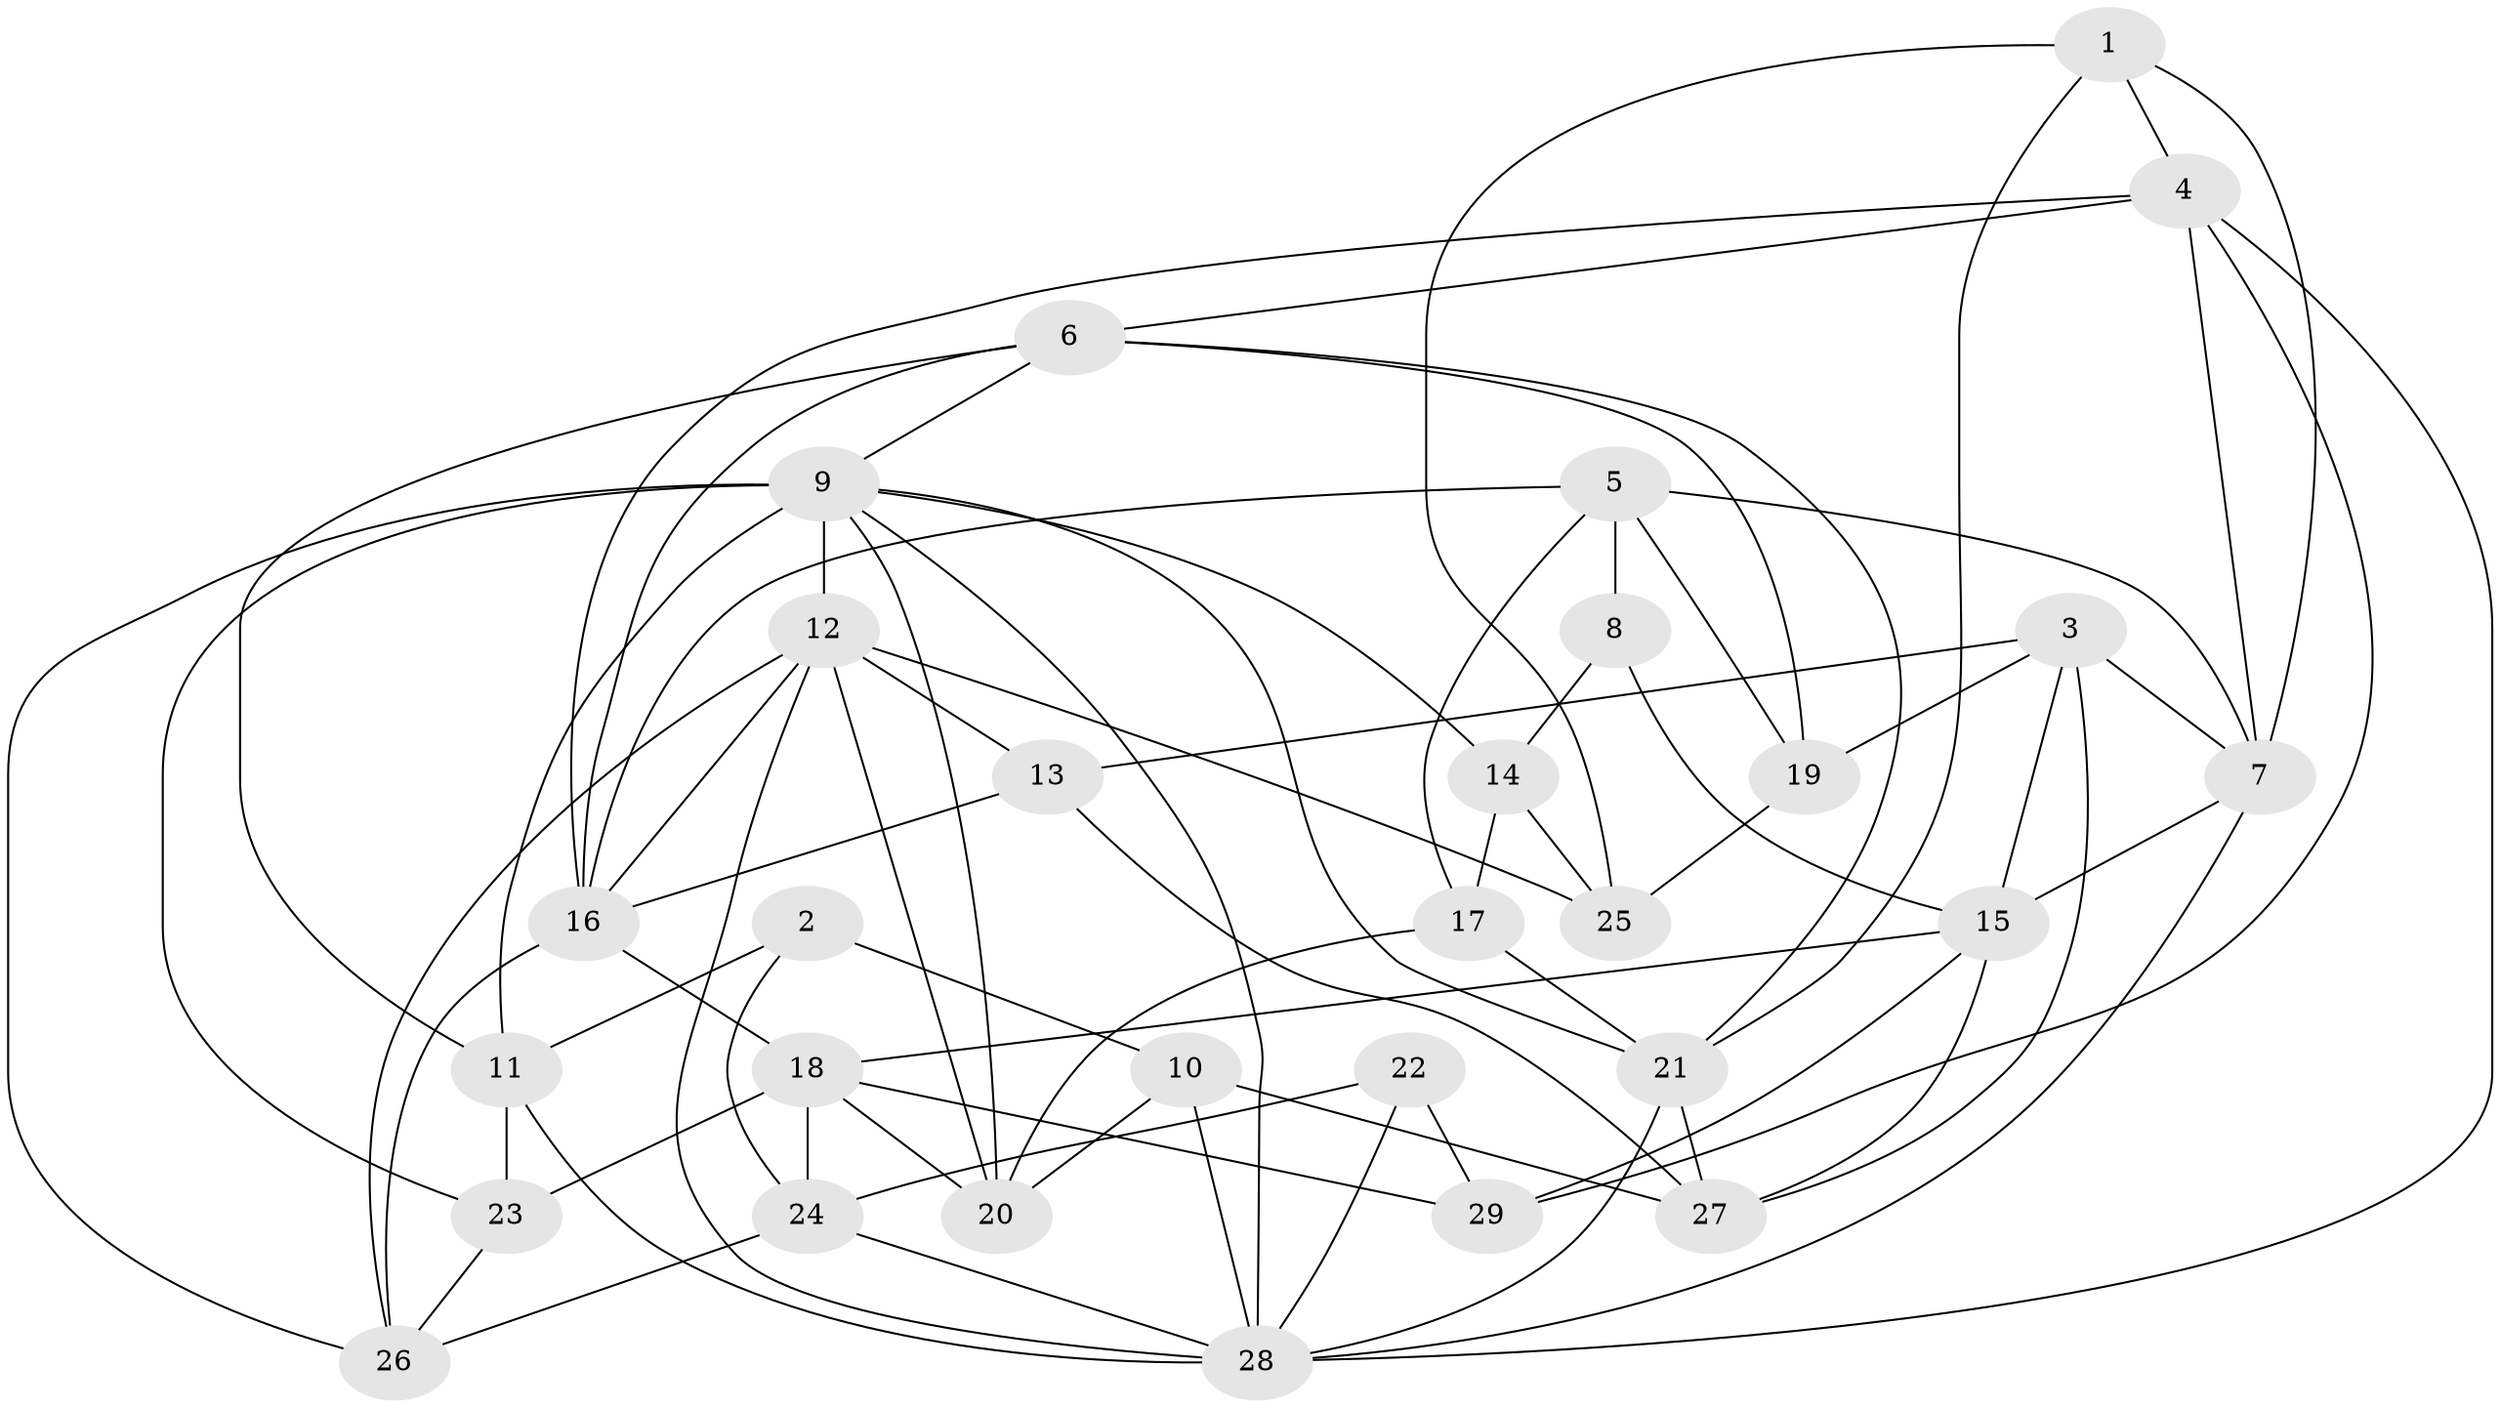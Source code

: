 // original degree distribution, {6: 0.1206896551724138, 5: 0.1724137931034483, 4: 0.2413793103448276, 3: 0.3275862068965517, 7: 0.017241379310344827, 2: 0.10344827586206896, 8: 0.017241379310344827}
// Generated by graph-tools (version 1.1) at 2025/02/03/09/25 03:02:11]
// undirected, 29 vertices, 74 edges
graph export_dot {
graph [start="1"]
  node [color=gray90,style=filled];
  1;
  2;
  3;
  4;
  5;
  6;
  7;
  8;
  9;
  10;
  11;
  12;
  13;
  14;
  15;
  16;
  17;
  18;
  19;
  20;
  21;
  22;
  23;
  24;
  25;
  26;
  27;
  28;
  29;
  1 -- 4 [weight=1.0];
  1 -- 7 [weight=1.0];
  1 -- 21 [weight=1.0];
  1 -- 25 [weight=1.0];
  2 -- 10 [weight=1.0];
  2 -- 11 [weight=1.0];
  2 -- 24 [weight=1.0];
  3 -- 7 [weight=1.0];
  3 -- 13 [weight=1.0];
  3 -- 15 [weight=1.0];
  3 -- 19 [weight=1.0];
  3 -- 27 [weight=1.0];
  4 -- 6 [weight=1.0];
  4 -- 7 [weight=1.0];
  4 -- 16 [weight=1.0];
  4 -- 28 [weight=1.0];
  4 -- 29 [weight=1.0];
  5 -- 7 [weight=1.0];
  5 -- 8 [weight=1.0];
  5 -- 16 [weight=1.0];
  5 -- 17 [weight=1.0];
  5 -- 19 [weight=1.0];
  6 -- 9 [weight=1.0];
  6 -- 11 [weight=1.0];
  6 -- 16 [weight=1.0];
  6 -- 19 [weight=1.0];
  6 -- 21 [weight=1.0];
  7 -- 15 [weight=1.0];
  7 -- 28 [weight=2.0];
  8 -- 14 [weight=1.0];
  8 -- 15 [weight=1.0];
  9 -- 11 [weight=1.0];
  9 -- 12 [weight=2.0];
  9 -- 14 [weight=1.0];
  9 -- 20 [weight=1.0];
  9 -- 21 [weight=1.0];
  9 -- 23 [weight=2.0];
  9 -- 26 [weight=1.0];
  9 -- 28 [weight=1.0];
  10 -- 20 [weight=1.0];
  10 -- 27 [weight=1.0];
  10 -- 28 [weight=1.0];
  11 -- 23 [weight=1.0];
  11 -- 28 [weight=2.0];
  12 -- 13 [weight=1.0];
  12 -- 16 [weight=1.0];
  12 -- 20 [weight=1.0];
  12 -- 25 [weight=1.0];
  12 -- 26 [weight=1.0];
  12 -- 28 [weight=1.0];
  13 -- 16 [weight=1.0];
  13 -- 27 [weight=1.0];
  14 -- 17 [weight=1.0];
  14 -- 25 [weight=1.0];
  15 -- 18 [weight=2.0];
  15 -- 27 [weight=1.0];
  15 -- 29 [weight=1.0];
  16 -- 18 [weight=1.0];
  16 -- 26 [weight=1.0];
  17 -- 20 [weight=1.0];
  17 -- 21 [weight=2.0];
  18 -- 20 [weight=1.0];
  18 -- 23 [weight=1.0];
  18 -- 24 [weight=2.0];
  18 -- 29 [weight=1.0];
  19 -- 25 [weight=1.0];
  21 -- 27 [weight=2.0];
  21 -- 28 [weight=1.0];
  22 -- 24 [weight=1.0];
  22 -- 28 [weight=1.0];
  22 -- 29 [weight=1.0];
  23 -- 26 [weight=1.0];
  24 -- 26 [weight=1.0];
  24 -- 28 [weight=2.0];
}
